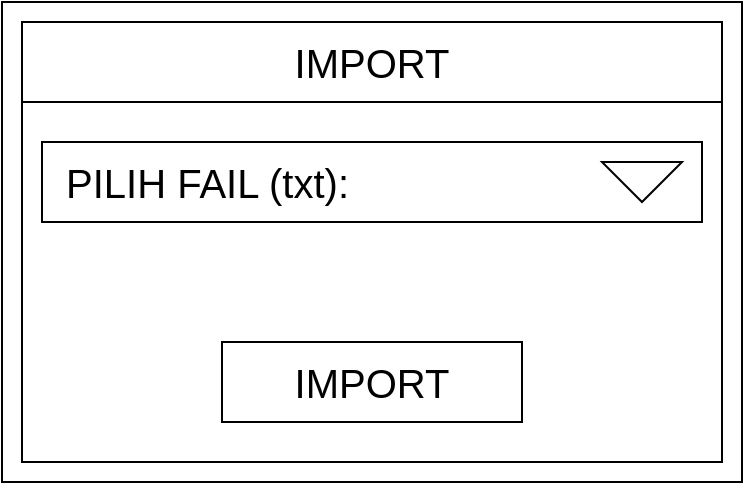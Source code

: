 <mxfile version="15.8.9" type="github">
  <diagram id="g1jB2hz9hVVV7-8Gp_nh" name="Page-1">
    <mxGraphModel dx="1673" dy="829" grid="1" gridSize="10" guides="1" tooltips="1" connect="1" arrows="1" fold="1" page="1" pageScale="1" pageWidth="850" pageHeight="1100" math="0" shadow="0">
      <root>
        <mxCell id="0" />
        <mxCell id="1" parent="0" />
        <mxCell id="zv8Ro54LaXEdnFd926l7-1" value="" style="rounded=0;whiteSpace=wrap;html=1;" vertex="1" parent="1">
          <mxGeometry x="240" y="200" width="370" height="240" as="geometry" />
        </mxCell>
        <mxCell id="zv8Ro54LaXEdnFd926l7-2" value="" style="rounded=0;whiteSpace=wrap;html=1;" vertex="1" parent="1">
          <mxGeometry x="250" y="210" width="350" height="220" as="geometry" />
        </mxCell>
        <mxCell id="zv8Ro54LaXEdnFd926l7-3" value="&lt;font style=&quot;font-size: 20px&quot;&gt;IMPORT&lt;/font&gt;" style="rounded=0;whiteSpace=wrap;html=1;" vertex="1" parent="1">
          <mxGeometry x="250" y="210" width="350" height="40" as="geometry" />
        </mxCell>
        <mxCell id="zv8Ro54LaXEdnFd926l7-4" value="IMPORT" style="rounded=0;whiteSpace=wrap;html=1;fontSize=20;" vertex="1" parent="1">
          <mxGeometry x="350" y="370" width="150" height="40" as="geometry" />
        </mxCell>
        <mxCell id="zv8Ro54LaXEdnFd926l7-5" value="PILIH FAIL (txt):" style="rounded=0;whiteSpace=wrap;html=1;fontSize=20;movable=1;resizable=1;rotatable=1;deletable=1;editable=1;connectable=1;align=left;spacingLeft=10;" vertex="1" parent="1">
          <mxGeometry x="260" y="270" width="330" height="40" as="geometry" />
        </mxCell>
        <mxCell id="zv8Ro54LaXEdnFd926l7-6" value="" style="triangle;whiteSpace=wrap;html=1;fontSize=20;rotation=90;" vertex="1" parent="1">
          <mxGeometry x="550" y="270" width="20" height="40" as="geometry" />
        </mxCell>
      </root>
    </mxGraphModel>
  </diagram>
</mxfile>
